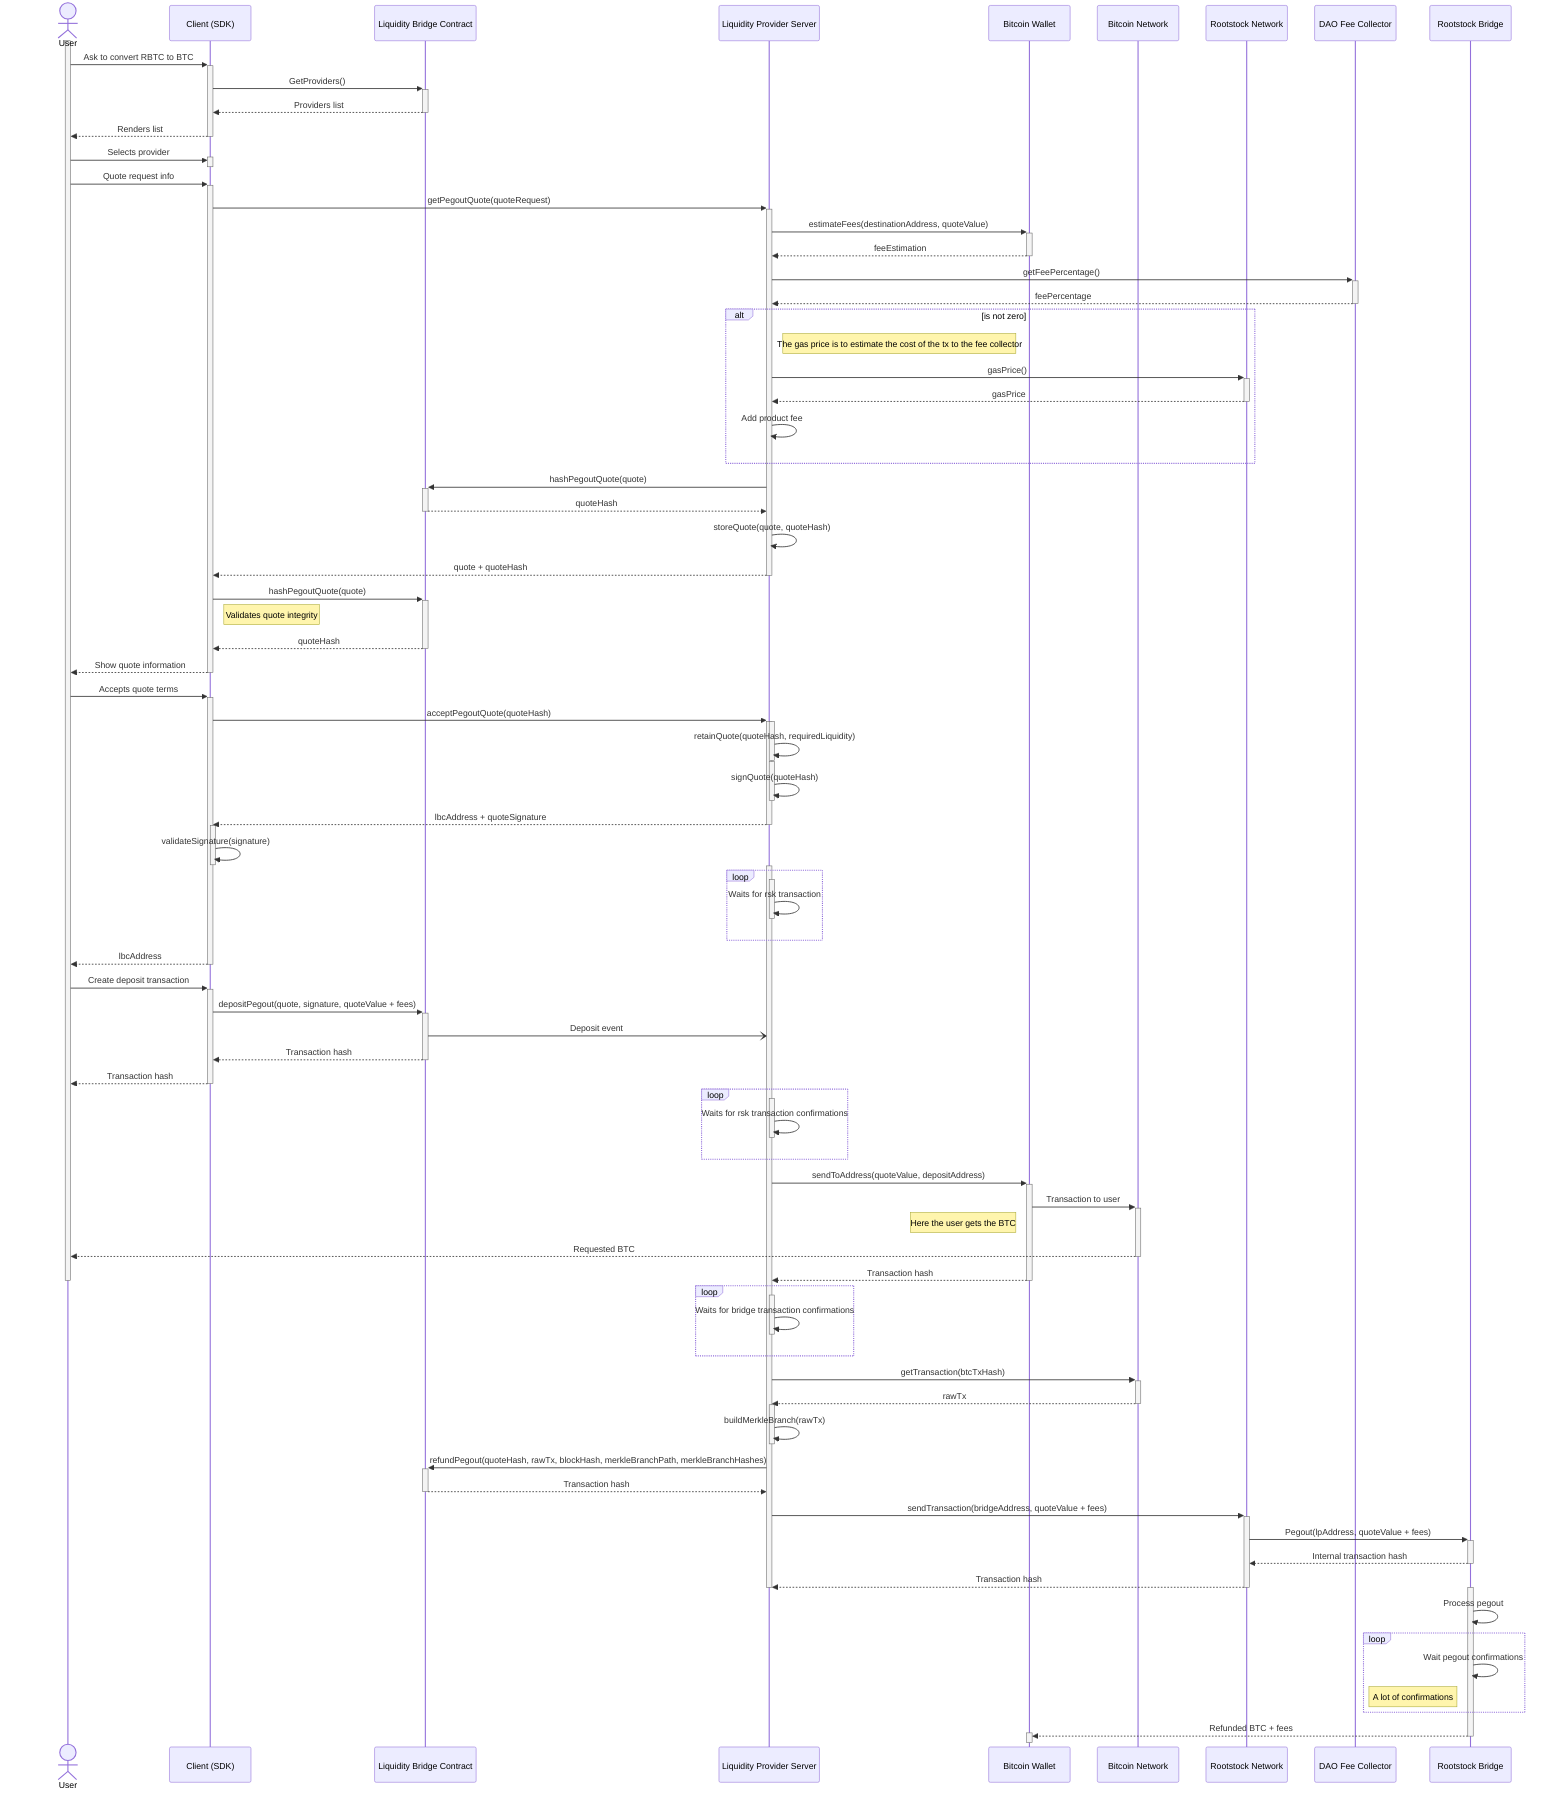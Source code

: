 sequenceDiagram
    actor usr as User
    participant cli as Client (SDK)
    participant lbc as Liquidity Bridge Contract
    participant lps as Liquidity Provider Server
    participant btcWallet as Bitcoin Wallet
    participant btc as Bitcoin Network
    participant rsk as Rootstock Network
    participant feeCollector as DAO Fee Collector
    participant bridge as Rootstock Bridge

    activate usr
    usr->>+cli: Ask to convert RBTC to BTC
    cli->>+lbc: GetProviders()
    lbc-->>-cli: Providers list
    cli-->>-usr: Renders list
    usr->>+cli: Selects provider
    deactivate cli

    usr->>+cli: Quote request info
    cli->>+lps: getPegoutQuote(quoteRequest)
    lps->>+btcWallet: estimateFees(destinationAddress, quoteValue)
    btcWallet-->>-lps: feeEstimation
    lps->>+feeCollector: getFeePercentage()
    feeCollector-->>-lps: feePercentage
    alt is not zero
        Note right of lps: The gas price is to estimate the cost of the tx to the fee collector
        lps->>+rsk: gasPrice()
        rsk-->>-lps: gasPrice
        lps->>lps: Add product fee
    end

    lps->>+lbc: hashPegoutQuote(quote)
    lbc-->>-lps: quoteHash
    lps->>lps: storeQuote(quote, quoteHash)
    lps-->>-cli: quote + quoteHash

    cli->>+lbc: hashPegoutQuote(quote)
    Note right of cli: Validates quote integrity
    lbc-->>-cli: quoteHash
    cli-->>-usr: Show quote information

    usr->>+cli: Accepts quote terms
    cli->>+lps: acceptPegoutQuote(quoteHash)
    activate lps
    lps->>lps: retainQuote(quoteHash, requiredLiquidity)
    deactivate lps
    activate lps
    lps->>lps: signQuote(quoteHash)
    deactivate lps
    lps-->>-cli: lbcAddress + quoteSignature

    activate cli
    cli->>cli: validateSignature(signature)
    deactivate cli


    activate lps
    loop
        activate lps
        lps->>lps: Waits for rsk transaction
        deactivate lps
    end

    cli-->>-usr: lbcAddress

    usr->>+cli: Create deposit transaction
    cli->>+lbc: depositPegout(quote, signature, quoteValue + fees)
    lbc-)lps: Deposit event
    lbc-->>-cli: Transaction hash
    cli-->>-usr: Transaction hash

    loop
        activate lps
        lps->>lps: Waits for rsk transaction confirmations
        deactivate lps
    end

    lps->>+btcWallet: sendToAddress(quoteValue, depositAddress)
    btcWallet->>+btc: Transaction to user
    Note left of btcWallet: Here the user gets the BTC
    btc-->>-usr: Requested BTC
    btcWallet-->>-lps: Transaction hash
    deactivate usr

    loop
        activate lps
        lps->>lps: Waits for bridge transaction confirmations
        deactivate lps
    end

    lps->>+btc: getTransaction(btcTxHash)
    btc-->>-lps: rawTx
    activate lps
    lps->>lps: buildMerkleBranch(rawTx)
    deactivate lps
    lps->>+lbc: refundPegout(quoteHash, rawTx, blockHash, merkleBranchPath, merkleBranchHashes)
    lbc-->>-lps: Transaction hash
    lps->>+rsk: sendTransaction(bridgeAddress, quoteValue + fees)
    rsk->>+bridge: Pegout(lpAddress, quoteValue + fees)

    bridge-->>-rsk: Internal transaction hash
    rsk-->>-lps: Transaction hash
    deactivate lps
    activate bridge
    bridge->>bridge: Process pegout
    loop
        bridge->>bridge: Wait pegout confirmations
        Note left of bridge: A lot of confirmations
    end
    bridge-->>+btcWallet: Refunded BTC + fees
    deactivate bridge
    deactivate btcWallet